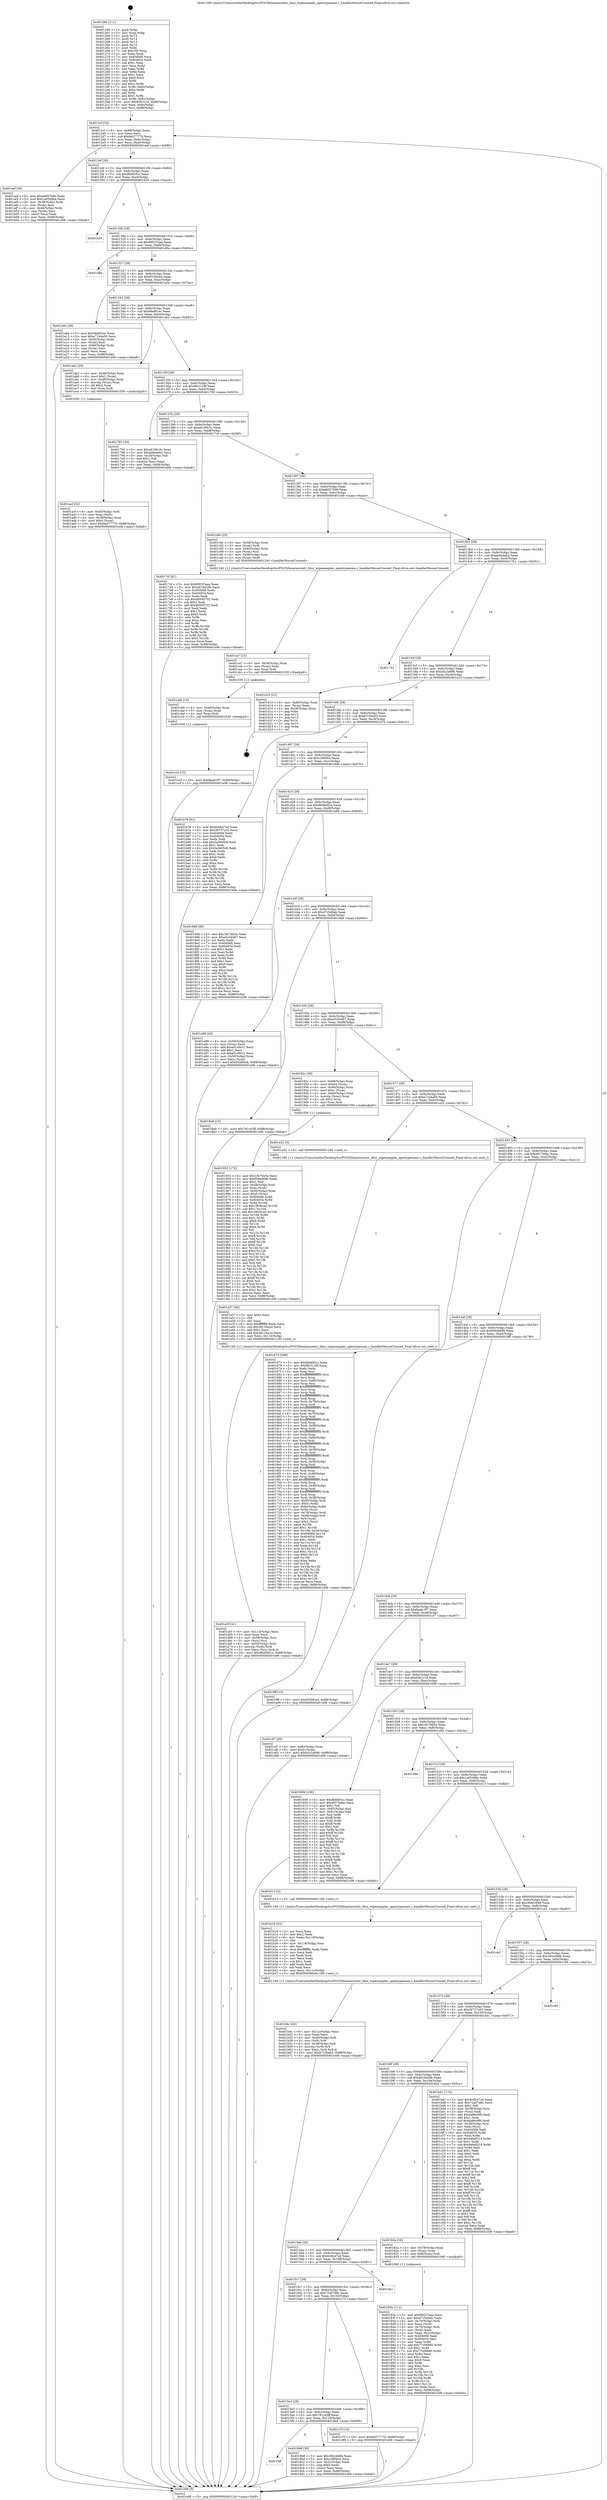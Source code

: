 digraph "0x401260" {
  label = "0x401260 (/mnt/c/Users/mathe/Desktop/tcc/POCII/binaries/extr_libui_wipexamples_opentypemain.c_handlerMouseCrossed_Final-ollvm.out::main(0))"
  labelloc = "t"
  node[shape=record]

  Entry [label="",width=0.3,height=0.3,shape=circle,fillcolor=black,style=filled]
  "0x4012cf" [label="{
     0x4012cf [32]\l
     | [instrs]\l
     &nbsp;&nbsp;0x4012cf \<+6\>: mov -0x88(%rbp),%eax\l
     &nbsp;&nbsp;0x4012d5 \<+2\>: mov %eax,%ecx\l
     &nbsp;&nbsp;0x4012d7 \<+6\>: sub $0x8a577770,%ecx\l
     &nbsp;&nbsp;0x4012dd \<+6\>: mov %eax,-0x9c(%rbp)\l
     &nbsp;&nbsp;0x4012e3 \<+6\>: mov %ecx,-0xa0(%rbp)\l
     &nbsp;&nbsp;0x4012e9 \<+6\>: je 0000000000401aef \<main+0x88f\>\l
  }"]
  "0x401aef" [label="{
     0x401aef [36]\l
     | [instrs]\l
     &nbsp;&nbsp;0x401aef \<+5\>: mov $0xa8d57b9e,%eax\l
     &nbsp;&nbsp;0x401af4 \<+5\>: mov $0x1a05496e,%ecx\l
     &nbsp;&nbsp;0x401af9 \<+4\>: mov -0x38(%rbp),%rdx\l
     &nbsp;&nbsp;0x401afd \<+2\>: mov (%rdx),%esi\l
     &nbsp;&nbsp;0x401aff \<+4\>: mov -0x48(%rbp),%rdx\l
     &nbsp;&nbsp;0x401b03 \<+2\>: cmp (%rdx),%esi\l
     &nbsp;&nbsp;0x401b05 \<+3\>: cmovl %ecx,%eax\l
     &nbsp;&nbsp;0x401b08 \<+6\>: mov %eax,-0x88(%rbp)\l
     &nbsp;&nbsp;0x401b0e \<+5\>: jmp 0000000000401e06 \<main+0xba6\>\l
  }"]
  "0x4012ef" [label="{
     0x4012ef [28]\l
     | [instrs]\l
     &nbsp;&nbsp;0x4012ef \<+5\>: jmp 00000000004012f4 \<main+0x94\>\l
     &nbsp;&nbsp;0x4012f4 \<+6\>: mov -0x9c(%rbp),%eax\l
     &nbsp;&nbsp;0x4012fa \<+5\>: sub $0x8bfd05cc,%eax\l
     &nbsp;&nbsp;0x4012ff \<+6\>: mov %eax,-0xa4(%rbp)\l
     &nbsp;&nbsp;0x401305 \<+6\>: je 0000000000401d25 \<main+0xac5\>\l
  }"]
  Exit [label="",width=0.3,height=0.3,shape=circle,fillcolor=black,style=filled,peripheries=2]
  "0x401d25" [label="{
     0x401d25\l
  }", style=dashed]
  "0x40130b" [label="{
     0x40130b [28]\l
     | [instrs]\l
     &nbsp;&nbsp;0x40130b \<+5\>: jmp 0000000000401310 \<main+0xb0\>\l
     &nbsp;&nbsp;0x401310 \<+6\>: mov -0x9c(%rbp),%eax\l
     &nbsp;&nbsp;0x401316 \<+5\>: sub $0x90037aaa,%eax\l
     &nbsp;&nbsp;0x40131b \<+6\>: mov %eax,-0xa8(%rbp)\l
     &nbsp;&nbsp;0x401321 \<+6\>: je 0000000000401d6a \<main+0xb0a\>\l
  }"]
  "0x401cc5" [label="{
     0x401cc5 [15]\l
     | [instrs]\l
     &nbsp;&nbsp;0x401cc5 \<+10\>: movl $0xfaadc3f7,-0x88(%rbp)\l
     &nbsp;&nbsp;0x401ccf \<+5\>: jmp 0000000000401e06 \<main+0xba6\>\l
  }"]
  "0x401d6a" [label="{
     0x401d6a\l
  }", style=dashed]
  "0x401327" [label="{
     0x401327 [28]\l
     | [instrs]\l
     &nbsp;&nbsp;0x401327 \<+5\>: jmp 000000000040132c \<main+0xcc\>\l
     &nbsp;&nbsp;0x40132c \<+6\>: mov -0x9c(%rbp),%eax\l
     &nbsp;&nbsp;0x401332 \<+5\>: sub $0x932bfce4,%eax\l
     &nbsp;&nbsp;0x401337 \<+6\>: mov %eax,-0xac(%rbp)\l
     &nbsp;&nbsp;0x40133d \<+6\>: je 0000000000401a0e \<main+0x7ae\>\l
  }"]
  "0x401cb6" [label="{
     0x401cb6 [15]\l
     | [instrs]\l
     &nbsp;&nbsp;0x401cb6 \<+4\>: mov -0x40(%rbp),%rax\l
     &nbsp;&nbsp;0x401cba \<+3\>: mov (%rax),%rax\l
     &nbsp;&nbsp;0x401cbd \<+3\>: mov %rax,%rdi\l
     &nbsp;&nbsp;0x401cc0 \<+5\>: call 0000000000401030 \<free@plt\>\l
     | [calls]\l
     &nbsp;&nbsp;0x401030 \{1\} (unknown)\l
  }"]
  "0x401a0e" [label="{
     0x401a0e [36]\l
     | [instrs]\l
     &nbsp;&nbsp;0x401a0e \<+5\>: mov $0x96ef91ec,%eax\l
     &nbsp;&nbsp;0x401a13 \<+5\>: mov $0xe71b4a00,%ecx\l
     &nbsp;&nbsp;0x401a18 \<+4\>: mov -0x50(%rbp),%rdx\l
     &nbsp;&nbsp;0x401a1c \<+2\>: mov (%rdx),%esi\l
     &nbsp;&nbsp;0x401a1e \<+4\>: mov -0x60(%rbp),%rdx\l
     &nbsp;&nbsp;0x401a22 \<+2\>: cmp (%rdx),%esi\l
     &nbsp;&nbsp;0x401a24 \<+3\>: cmovl %ecx,%eax\l
     &nbsp;&nbsp;0x401a27 \<+6\>: mov %eax,-0x88(%rbp)\l
     &nbsp;&nbsp;0x401a2d \<+5\>: jmp 0000000000401e06 \<main+0xba6\>\l
  }"]
  "0x401343" [label="{
     0x401343 [28]\l
     | [instrs]\l
     &nbsp;&nbsp;0x401343 \<+5\>: jmp 0000000000401348 \<main+0xe8\>\l
     &nbsp;&nbsp;0x401348 \<+6\>: mov -0x9c(%rbp),%eax\l
     &nbsp;&nbsp;0x40134e \<+5\>: sub $0x96ef91ec,%eax\l
     &nbsp;&nbsp;0x401353 \<+6\>: mov %eax,-0xb0(%rbp)\l
     &nbsp;&nbsp;0x401359 \<+6\>: je 0000000000401ab2 \<main+0x852\>\l
  }"]
  "0x401ca7" [label="{
     0x401ca7 [15]\l
     | [instrs]\l
     &nbsp;&nbsp;0x401ca7 \<+4\>: mov -0x58(%rbp),%rax\l
     &nbsp;&nbsp;0x401cab \<+3\>: mov (%rax),%rax\l
     &nbsp;&nbsp;0x401cae \<+3\>: mov %rax,%rdi\l
     &nbsp;&nbsp;0x401cb1 \<+5\>: call 0000000000401030 \<free@plt\>\l
     | [calls]\l
     &nbsp;&nbsp;0x401030 \{1\} (unknown)\l
  }"]
  "0x401ab2" [label="{
     0x401ab2 [29]\l
     | [instrs]\l
     &nbsp;&nbsp;0x401ab2 \<+4\>: mov -0x48(%rbp),%rax\l
     &nbsp;&nbsp;0x401ab6 \<+6\>: movl $0x1,(%rax)\l
     &nbsp;&nbsp;0x401abc \<+4\>: mov -0x48(%rbp),%rax\l
     &nbsp;&nbsp;0x401ac0 \<+3\>: movslq (%rax),%rax\l
     &nbsp;&nbsp;0x401ac3 \<+4\>: shl $0x2,%rax\l
     &nbsp;&nbsp;0x401ac7 \<+3\>: mov %rax,%rdi\l
     &nbsp;&nbsp;0x401aca \<+5\>: call 0000000000401050 \<malloc@plt\>\l
     | [calls]\l
     &nbsp;&nbsp;0x401050 \{1\} (unknown)\l
  }"]
  "0x40135f" [label="{
     0x40135f [28]\l
     | [instrs]\l
     &nbsp;&nbsp;0x40135f \<+5\>: jmp 0000000000401364 \<main+0x104\>\l
     &nbsp;&nbsp;0x401364 \<+6\>: mov -0x9c(%rbp),%eax\l
     &nbsp;&nbsp;0x40136a \<+5\>: sub $0x9fc3129f,%eax\l
     &nbsp;&nbsp;0x40136f \<+6\>: mov %eax,-0xb4(%rbp)\l
     &nbsp;&nbsp;0x401375 \<+6\>: je 0000000000401793 \<main+0x533\>\l
  }"]
  "0x401b4c" [label="{
     0x401b4c [42]\l
     | [instrs]\l
     &nbsp;&nbsp;0x401b4c \<+6\>: mov -0x11c(%rbp),%ecx\l
     &nbsp;&nbsp;0x401b52 \<+3\>: imul %eax,%ecx\l
     &nbsp;&nbsp;0x401b55 \<+4\>: mov -0x40(%rbp),%r8\l
     &nbsp;&nbsp;0x401b59 \<+3\>: mov (%r8),%r8\l
     &nbsp;&nbsp;0x401b5c \<+4\>: mov -0x38(%rbp),%r9\l
     &nbsp;&nbsp;0x401b60 \<+3\>: movslq (%r9),%r9\l
     &nbsp;&nbsp;0x401b63 \<+4\>: mov %ecx,(%r8,%r9,4)\l
     &nbsp;&nbsp;0x401b67 \<+10\>: movl $0xb7c3ba83,-0x88(%rbp)\l
     &nbsp;&nbsp;0x401b71 \<+5\>: jmp 0000000000401e06 \<main+0xba6\>\l
  }"]
  "0x401793" [label="{
     0x401793 [30]\l
     | [instrs]\l
     &nbsp;&nbsp;0x401793 \<+5\>: mov $0xa6190c3c,%eax\l
     &nbsp;&nbsp;0x401798 \<+5\>: mov $0xab6e4eb2,%ecx\l
     &nbsp;&nbsp;0x40179d \<+3\>: mov -0x2d(%rbp),%dl\l
     &nbsp;&nbsp;0x4017a0 \<+3\>: test $0x1,%dl\l
     &nbsp;&nbsp;0x4017a3 \<+3\>: cmovne %ecx,%eax\l
     &nbsp;&nbsp;0x4017a6 \<+6\>: mov %eax,-0x88(%rbp)\l
     &nbsp;&nbsp;0x4017ac \<+5\>: jmp 0000000000401e06 \<main+0xba6\>\l
  }"]
  "0x40137b" [label="{
     0x40137b [28]\l
     | [instrs]\l
     &nbsp;&nbsp;0x40137b \<+5\>: jmp 0000000000401380 \<main+0x120\>\l
     &nbsp;&nbsp;0x401380 \<+6\>: mov -0x9c(%rbp),%eax\l
     &nbsp;&nbsp;0x401386 \<+5\>: sub $0xa6190c3c,%eax\l
     &nbsp;&nbsp;0x40138b \<+6\>: mov %eax,-0xb8(%rbp)\l
     &nbsp;&nbsp;0x401391 \<+6\>: je 00000000004017cf \<main+0x56f\>\l
  }"]
  "0x401b18" [label="{
     0x401b18 [52]\l
     | [instrs]\l
     &nbsp;&nbsp;0x401b18 \<+2\>: xor %ecx,%ecx\l
     &nbsp;&nbsp;0x401b1a \<+5\>: mov $0x2,%edx\l
     &nbsp;&nbsp;0x401b1f \<+6\>: mov %edx,-0x118(%rbp)\l
     &nbsp;&nbsp;0x401b25 \<+1\>: cltd\l
     &nbsp;&nbsp;0x401b26 \<+6\>: mov -0x118(%rbp),%esi\l
     &nbsp;&nbsp;0x401b2c \<+2\>: idiv %esi\l
     &nbsp;&nbsp;0x401b2e \<+6\>: imul $0xfffffffe,%edx,%edx\l
     &nbsp;&nbsp;0x401b34 \<+2\>: mov %ecx,%edi\l
     &nbsp;&nbsp;0x401b36 \<+2\>: sub %edx,%edi\l
     &nbsp;&nbsp;0x401b38 \<+2\>: mov %ecx,%edx\l
     &nbsp;&nbsp;0x401b3a \<+3\>: sub $0x1,%edx\l
     &nbsp;&nbsp;0x401b3d \<+2\>: add %edx,%edi\l
     &nbsp;&nbsp;0x401b3f \<+2\>: sub %edi,%ecx\l
     &nbsp;&nbsp;0x401b41 \<+6\>: mov %ecx,-0x11c(%rbp)\l
     &nbsp;&nbsp;0x401b47 \<+5\>: call 0000000000401160 \<next_i\>\l
     | [calls]\l
     &nbsp;&nbsp;0x401160 \{1\} (/mnt/c/Users/mathe/Desktop/tcc/POCII/binaries/extr_libui_wipexamples_opentypemain.c_handlerMouseCrossed_Final-ollvm.out::next_i)\l
  }"]
  "0x4017cf" [label="{
     0x4017cf [91]\l
     | [instrs]\l
     &nbsp;&nbsp;0x4017cf \<+5\>: mov $0x90037aaa,%eax\l
     &nbsp;&nbsp;0x4017d4 \<+5\>: mov $0x4810e29b,%ecx\l
     &nbsp;&nbsp;0x4017d9 \<+7\>: mov 0x404068,%edx\l
     &nbsp;&nbsp;0x4017e0 \<+7\>: mov 0x404054,%esi\l
     &nbsp;&nbsp;0x4017e7 \<+2\>: mov %edx,%edi\l
     &nbsp;&nbsp;0x4017e9 \<+6\>: sub $0x90595732,%edi\l
     &nbsp;&nbsp;0x4017ef \<+3\>: sub $0x1,%edi\l
     &nbsp;&nbsp;0x4017f2 \<+6\>: add $0x90595732,%edi\l
     &nbsp;&nbsp;0x4017f8 \<+3\>: imul %edi,%edx\l
     &nbsp;&nbsp;0x4017fb \<+3\>: and $0x1,%edx\l
     &nbsp;&nbsp;0x4017fe \<+3\>: cmp $0x0,%edx\l
     &nbsp;&nbsp;0x401801 \<+4\>: sete %r8b\l
     &nbsp;&nbsp;0x401805 \<+3\>: cmp $0xa,%esi\l
     &nbsp;&nbsp;0x401808 \<+4\>: setl %r9b\l
     &nbsp;&nbsp;0x40180c \<+3\>: mov %r8b,%r10b\l
     &nbsp;&nbsp;0x40180f \<+3\>: and %r9b,%r10b\l
     &nbsp;&nbsp;0x401812 \<+3\>: xor %r9b,%r8b\l
     &nbsp;&nbsp;0x401815 \<+3\>: or %r8b,%r10b\l
     &nbsp;&nbsp;0x401818 \<+4\>: test $0x1,%r10b\l
     &nbsp;&nbsp;0x40181c \<+3\>: cmovne %ecx,%eax\l
     &nbsp;&nbsp;0x40181f \<+6\>: mov %eax,-0x88(%rbp)\l
     &nbsp;&nbsp;0x401825 \<+5\>: jmp 0000000000401e06 \<main+0xba6\>\l
  }"]
  "0x401397" [label="{
     0x401397 [28]\l
     | [instrs]\l
     &nbsp;&nbsp;0x401397 \<+5\>: jmp 000000000040139c \<main+0x13c\>\l
     &nbsp;&nbsp;0x40139c \<+6\>: mov -0x9c(%rbp),%eax\l
     &nbsp;&nbsp;0x4013a2 \<+5\>: sub $0xa8d57b9e,%eax\l
     &nbsp;&nbsp;0x4013a7 \<+6\>: mov %eax,-0xbc(%rbp)\l
     &nbsp;&nbsp;0x4013ad \<+6\>: je 0000000000401c8e \<main+0xa2e\>\l
  }"]
  "0x401acf" [label="{
     0x401acf [32]\l
     | [instrs]\l
     &nbsp;&nbsp;0x401acf \<+4\>: mov -0x40(%rbp),%rdi\l
     &nbsp;&nbsp;0x401ad3 \<+3\>: mov %rax,(%rdi)\l
     &nbsp;&nbsp;0x401ad6 \<+4\>: mov -0x38(%rbp),%rax\l
     &nbsp;&nbsp;0x401ada \<+6\>: movl $0x0,(%rax)\l
     &nbsp;&nbsp;0x401ae0 \<+10\>: movl $0x8a577770,-0x88(%rbp)\l
     &nbsp;&nbsp;0x401aea \<+5\>: jmp 0000000000401e06 \<main+0xba6\>\l
  }"]
  "0x401c8e" [label="{
     0x401c8e [25]\l
     | [instrs]\l
     &nbsp;&nbsp;0x401c8e \<+4\>: mov -0x58(%rbp),%rax\l
     &nbsp;&nbsp;0x401c92 \<+3\>: mov (%rax),%rdi\l
     &nbsp;&nbsp;0x401c95 \<+4\>: mov -0x40(%rbp),%rax\l
     &nbsp;&nbsp;0x401c99 \<+3\>: mov (%rax),%rsi\l
     &nbsp;&nbsp;0x401c9c \<+4\>: mov -0x68(%rbp),%rax\l
     &nbsp;&nbsp;0x401ca0 \<+2\>: mov (%rax),%edx\l
     &nbsp;&nbsp;0x401ca2 \<+5\>: call 0000000000401240 \<handlerMouseCrossed\>\l
     | [calls]\l
     &nbsp;&nbsp;0x401240 \{1\} (/mnt/c/Users/mathe/Desktop/tcc/POCII/binaries/extr_libui_wipexamples_opentypemain.c_handlerMouseCrossed_Final-ollvm.out::handlerMouseCrossed)\l
  }"]
  "0x4013b3" [label="{
     0x4013b3 [28]\l
     | [instrs]\l
     &nbsp;&nbsp;0x4013b3 \<+5\>: jmp 00000000004013b8 \<main+0x158\>\l
     &nbsp;&nbsp;0x4013b8 \<+6\>: mov -0x9c(%rbp),%eax\l
     &nbsp;&nbsp;0x4013be \<+5\>: sub $0xab6e4eb2,%eax\l
     &nbsp;&nbsp;0x4013c3 \<+6\>: mov %eax,-0xc0(%rbp)\l
     &nbsp;&nbsp;0x4013c9 \<+6\>: je 00000000004017b1 \<main+0x551\>\l
  }"]
  "0x401a5f" [label="{
     0x401a5f [41]\l
     | [instrs]\l
     &nbsp;&nbsp;0x401a5f \<+6\>: mov -0x114(%rbp),%ecx\l
     &nbsp;&nbsp;0x401a65 \<+3\>: imul %eax,%ecx\l
     &nbsp;&nbsp;0x401a68 \<+4\>: mov -0x58(%rbp),%rsi\l
     &nbsp;&nbsp;0x401a6c \<+3\>: mov (%rsi),%rsi\l
     &nbsp;&nbsp;0x401a6f \<+4\>: mov -0x50(%rbp),%rdi\l
     &nbsp;&nbsp;0x401a73 \<+3\>: movslq (%rdi),%rdi\l
     &nbsp;&nbsp;0x401a76 \<+3\>: mov %ecx,(%rsi,%rdi,4)\l
     &nbsp;&nbsp;0x401a79 \<+10\>: movl $0xd6d9481e,-0x88(%rbp)\l
     &nbsp;&nbsp;0x401a83 \<+5\>: jmp 0000000000401e06 \<main+0xba6\>\l
  }"]
  "0x4017b1" [label="{
     0x4017b1\l
  }", style=dashed]
  "0x4013cf" [label="{
     0x4013cf [28]\l
     | [instrs]\l
     &nbsp;&nbsp;0x4013cf \<+5\>: jmp 00000000004013d4 \<main+0x174\>\l
     &nbsp;&nbsp;0x4013d4 \<+6\>: mov -0x9c(%rbp),%eax\l
     &nbsp;&nbsp;0x4013da \<+5\>: sub $0xb5c2a686,%eax\l
     &nbsp;&nbsp;0x4013df \<+6\>: mov %eax,-0xc4(%rbp)\l
     &nbsp;&nbsp;0x4013e5 \<+6\>: je 0000000000401d10 \<main+0xab0\>\l
  }"]
  "0x401a37" [label="{
     0x401a37 [40]\l
     | [instrs]\l
     &nbsp;&nbsp;0x401a37 \<+5\>: mov $0x2,%ecx\l
     &nbsp;&nbsp;0x401a3c \<+1\>: cltd\l
     &nbsp;&nbsp;0x401a3d \<+2\>: idiv %ecx\l
     &nbsp;&nbsp;0x401a3f \<+6\>: imul $0xfffffffe,%edx,%ecx\l
     &nbsp;&nbsp;0x401a45 \<+6\>: sub $0x38135a2d,%ecx\l
     &nbsp;&nbsp;0x401a4b \<+3\>: add $0x1,%ecx\l
     &nbsp;&nbsp;0x401a4e \<+6\>: add $0x38135a2d,%ecx\l
     &nbsp;&nbsp;0x401a54 \<+6\>: mov %ecx,-0x114(%rbp)\l
     &nbsp;&nbsp;0x401a5a \<+5\>: call 0000000000401160 \<next_i\>\l
     | [calls]\l
     &nbsp;&nbsp;0x401160 \{1\} (/mnt/c/Users/mathe/Desktop/tcc/POCII/binaries/extr_libui_wipexamples_opentypemain.c_handlerMouseCrossed_Final-ollvm.out::next_i)\l
  }"]
  "0x401d10" [label="{
     0x401d10 [21]\l
     | [instrs]\l
     &nbsp;&nbsp;0x401d10 \<+4\>: mov -0x80(%rbp),%rax\l
     &nbsp;&nbsp;0x401d14 \<+2\>: mov (%rax),%eax\l
     &nbsp;&nbsp;0x401d16 \<+4\>: lea -0x28(%rbp),%rsp\l
     &nbsp;&nbsp;0x401d1a \<+1\>: pop %rbx\l
     &nbsp;&nbsp;0x401d1b \<+2\>: pop %r12\l
     &nbsp;&nbsp;0x401d1d \<+2\>: pop %r13\l
     &nbsp;&nbsp;0x401d1f \<+2\>: pop %r14\l
     &nbsp;&nbsp;0x401d21 \<+2\>: pop %r15\l
     &nbsp;&nbsp;0x401d23 \<+1\>: pop %rbp\l
     &nbsp;&nbsp;0x401d24 \<+1\>: ret\l
  }"]
  "0x4013eb" [label="{
     0x4013eb [28]\l
     | [instrs]\l
     &nbsp;&nbsp;0x4013eb \<+5\>: jmp 00000000004013f0 \<main+0x190\>\l
     &nbsp;&nbsp;0x4013f0 \<+6\>: mov -0x9c(%rbp),%eax\l
     &nbsp;&nbsp;0x4013f6 \<+5\>: sub $0xb7c3ba83,%eax\l
     &nbsp;&nbsp;0x4013fb \<+6\>: mov %eax,-0xc8(%rbp)\l
     &nbsp;&nbsp;0x401401 \<+6\>: je 0000000000401b76 \<main+0x916\>\l
  }"]
  "0x401953" [label="{
     0x401953 [172]\l
     | [instrs]\l
     &nbsp;&nbsp;0x401953 \<+5\>: mov $0x18c7bb5e,%ecx\l
     &nbsp;&nbsp;0x401958 \<+5\>: mov $0xf584669b,%edx\l
     &nbsp;&nbsp;0x40195d \<+3\>: mov $0x1,%sil\l
     &nbsp;&nbsp;0x401960 \<+4\>: mov -0x58(%rbp),%rdi\l
     &nbsp;&nbsp;0x401964 \<+3\>: mov %rax,(%rdi)\l
     &nbsp;&nbsp;0x401967 \<+4\>: mov -0x50(%rbp),%rax\l
     &nbsp;&nbsp;0x40196b \<+6\>: movl $0x0,(%rax)\l
     &nbsp;&nbsp;0x401971 \<+8\>: mov 0x404068,%r8d\l
     &nbsp;&nbsp;0x401979 \<+8\>: mov 0x404054,%r9d\l
     &nbsp;&nbsp;0x401981 \<+3\>: mov %r8d,%r10d\l
     &nbsp;&nbsp;0x401984 \<+7\>: sub $0x1f836ca0,%r10d\l
     &nbsp;&nbsp;0x40198b \<+4\>: sub $0x1,%r10d\l
     &nbsp;&nbsp;0x40198f \<+7\>: add $0x1f836ca0,%r10d\l
     &nbsp;&nbsp;0x401996 \<+4\>: imul %r10d,%r8d\l
     &nbsp;&nbsp;0x40199a \<+4\>: and $0x1,%r8d\l
     &nbsp;&nbsp;0x40199e \<+4\>: cmp $0x0,%r8d\l
     &nbsp;&nbsp;0x4019a2 \<+4\>: sete %r11b\l
     &nbsp;&nbsp;0x4019a6 \<+4\>: cmp $0xa,%r9d\l
     &nbsp;&nbsp;0x4019aa \<+3\>: setl %bl\l
     &nbsp;&nbsp;0x4019ad \<+3\>: mov %r11b,%r14b\l
     &nbsp;&nbsp;0x4019b0 \<+4\>: xor $0xff,%r14b\l
     &nbsp;&nbsp;0x4019b4 \<+3\>: mov %bl,%r15b\l
     &nbsp;&nbsp;0x4019b7 \<+4\>: xor $0xff,%r15b\l
     &nbsp;&nbsp;0x4019bb \<+4\>: xor $0x0,%sil\l
     &nbsp;&nbsp;0x4019bf \<+3\>: mov %r14b,%r12b\l
     &nbsp;&nbsp;0x4019c2 \<+4\>: and $0x0,%r12b\l
     &nbsp;&nbsp;0x4019c6 \<+3\>: and %sil,%r11b\l
     &nbsp;&nbsp;0x4019c9 \<+3\>: mov %r15b,%r13b\l
     &nbsp;&nbsp;0x4019cc \<+4\>: and $0x0,%r13b\l
     &nbsp;&nbsp;0x4019d0 \<+3\>: and %sil,%bl\l
     &nbsp;&nbsp;0x4019d3 \<+3\>: or %r11b,%r12b\l
     &nbsp;&nbsp;0x4019d6 \<+3\>: or %bl,%r13b\l
     &nbsp;&nbsp;0x4019d9 \<+3\>: xor %r13b,%r12b\l
     &nbsp;&nbsp;0x4019dc \<+3\>: or %r15b,%r14b\l
     &nbsp;&nbsp;0x4019df \<+4\>: xor $0xff,%r14b\l
     &nbsp;&nbsp;0x4019e3 \<+4\>: or $0x0,%sil\l
     &nbsp;&nbsp;0x4019e7 \<+3\>: and %sil,%r14b\l
     &nbsp;&nbsp;0x4019ea \<+3\>: or %r14b,%r12b\l
     &nbsp;&nbsp;0x4019ed \<+4\>: test $0x1,%r12b\l
     &nbsp;&nbsp;0x4019f1 \<+3\>: cmovne %edx,%ecx\l
     &nbsp;&nbsp;0x4019f4 \<+6\>: mov %ecx,-0x88(%rbp)\l
     &nbsp;&nbsp;0x4019fa \<+5\>: jmp 0000000000401e06 \<main+0xba6\>\l
  }"]
  "0x401b76" [label="{
     0x401b76 [91]\l
     | [instrs]\l
     &nbsp;&nbsp;0x401b76 \<+5\>: mov $0x6c6b47cd,%eax\l
     &nbsp;&nbsp;0x401b7b \<+5\>: mov $0x39737a33,%ecx\l
     &nbsp;&nbsp;0x401b80 \<+7\>: mov 0x404068,%edx\l
     &nbsp;&nbsp;0x401b87 \<+7\>: mov 0x404054,%esi\l
     &nbsp;&nbsp;0x401b8e \<+2\>: mov %edx,%edi\l
     &nbsp;&nbsp;0x401b90 \<+6\>: add $0x5a3b05c6,%edi\l
     &nbsp;&nbsp;0x401b96 \<+3\>: sub $0x1,%edi\l
     &nbsp;&nbsp;0x401b99 \<+6\>: sub $0x5a3b05c6,%edi\l
     &nbsp;&nbsp;0x401b9f \<+3\>: imul %edi,%edx\l
     &nbsp;&nbsp;0x401ba2 \<+3\>: and $0x1,%edx\l
     &nbsp;&nbsp;0x401ba5 \<+3\>: cmp $0x0,%edx\l
     &nbsp;&nbsp;0x401ba8 \<+4\>: sete %r8b\l
     &nbsp;&nbsp;0x401bac \<+3\>: cmp $0xa,%esi\l
     &nbsp;&nbsp;0x401baf \<+4\>: setl %r9b\l
     &nbsp;&nbsp;0x401bb3 \<+3\>: mov %r8b,%r10b\l
     &nbsp;&nbsp;0x401bb6 \<+3\>: and %r9b,%r10b\l
     &nbsp;&nbsp;0x401bb9 \<+3\>: xor %r9b,%r8b\l
     &nbsp;&nbsp;0x401bbc \<+3\>: or %r8b,%r10b\l
     &nbsp;&nbsp;0x401bbf \<+4\>: test $0x1,%r10b\l
     &nbsp;&nbsp;0x401bc3 \<+3\>: cmovne %ecx,%eax\l
     &nbsp;&nbsp;0x401bc6 \<+6\>: mov %eax,-0x88(%rbp)\l
     &nbsp;&nbsp;0x401bcc \<+5\>: jmp 0000000000401e06 \<main+0xba6\>\l
  }"]
  "0x401407" [label="{
     0x401407 [28]\l
     | [instrs]\l
     &nbsp;&nbsp;0x401407 \<+5\>: jmp 000000000040140c \<main+0x1ac\>\l
     &nbsp;&nbsp;0x40140c \<+6\>: mov -0x9c(%rbp),%eax\l
     &nbsp;&nbsp;0x401412 \<+5\>: sub $0xc28f4fce,%eax\l
     &nbsp;&nbsp;0x401417 \<+6\>: mov %eax,-0xcc(%rbp)\l
     &nbsp;&nbsp;0x40141d \<+6\>: je 00000000004018d6 \<main+0x676\>\l
  }"]
  "0x4015ff" [label="{
     0x4015ff\l
  }", style=dashed]
  "0x4018d6" [label="{
     0x4018d6 [86]\l
     | [instrs]\l
     &nbsp;&nbsp;0x4018d6 \<+5\>: mov $0x18c7bb5e,%eax\l
     &nbsp;&nbsp;0x4018db \<+5\>: mov $0xe5c54467,%ecx\l
     &nbsp;&nbsp;0x4018e0 \<+2\>: xor %edx,%edx\l
     &nbsp;&nbsp;0x4018e2 \<+7\>: mov 0x404068,%esi\l
     &nbsp;&nbsp;0x4018e9 \<+7\>: mov 0x404054,%edi\l
     &nbsp;&nbsp;0x4018f0 \<+3\>: sub $0x1,%edx\l
     &nbsp;&nbsp;0x4018f3 \<+3\>: mov %esi,%r8d\l
     &nbsp;&nbsp;0x4018f6 \<+3\>: add %edx,%r8d\l
     &nbsp;&nbsp;0x4018f9 \<+4\>: imul %r8d,%esi\l
     &nbsp;&nbsp;0x4018fd \<+3\>: and $0x1,%esi\l
     &nbsp;&nbsp;0x401900 \<+3\>: cmp $0x0,%esi\l
     &nbsp;&nbsp;0x401903 \<+4\>: sete %r9b\l
     &nbsp;&nbsp;0x401907 \<+3\>: cmp $0xa,%edi\l
     &nbsp;&nbsp;0x40190a \<+4\>: setl %r10b\l
     &nbsp;&nbsp;0x40190e \<+3\>: mov %r9b,%r11b\l
     &nbsp;&nbsp;0x401911 \<+3\>: and %r10b,%r11b\l
     &nbsp;&nbsp;0x401914 \<+3\>: xor %r10b,%r9b\l
     &nbsp;&nbsp;0x401917 \<+3\>: or %r9b,%r11b\l
     &nbsp;&nbsp;0x40191a \<+4\>: test $0x1,%r11b\l
     &nbsp;&nbsp;0x40191e \<+3\>: cmovne %ecx,%eax\l
     &nbsp;&nbsp;0x401921 \<+6\>: mov %eax,-0x88(%rbp)\l
     &nbsp;&nbsp;0x401927 \<+5\>: jmp 0000000000401e06 \<main+0xba6\>\l
  }"]
  "0x401423" [label="{
     0x401423 [28]\l
     | [instrs]\l
     &nbsp;&nbsp;0x401423 \<+5\>: jmp 0000000000401428 \<main+0x1c8\>\l
     &nbsp;&nbsp;0x401428 \<+6\>: mov -0x9c(%rbp),%eax\l
     &nbsp;&nbsp;0x40142e \<+5\>: sub $0xd6d9481e,%eax\l
     &nbsp;&nbsp;0x401433 \<+6\>: mov %eax,-0xd0(%rbp)\l
     &nbsp;&nbsp;0x401439 \<+6\>: je 0000000000401a88 \<main+0x828\>\l
  }"]
  "0x4018b8" [label="{
     0x4018b8 [30]\l
     | [instrs]\l
     &nbsp;&nbsp;0x4018b8 \<+5\>: mov $0x392cd46b,%eax\l
     &nbsp;&nbsp;0x4018bd \<+5\>: mov $0xc28f4fce,%ecx\l
     &nbsp;&nbsp;0x4018c2 \<+3\>: mov -0x2c(%rbp),%edx\l
     &nbsp;&nbsp;0x4018c5 \<+3\>: cmp $0x0,%edx\l
     &nbsp;&nbsp;0x4018c8 \<+3\>: cmove %ecx,%eax\l
     &nbsp;&nbsp;0x4018cb \<+6\>: mov %eax,-0x88(%rbp)\l
     &nbsp;&nbsp;0x4018d1 \<+5\>: jmp 0000000000401e06 \<main+0xba6\>\l
  }"]
  "0x401a88" [label="{
     0x401a88 [42]\l
     | [instrs]\l
     &nbsp;&nbsp;0x401a88 \<+4\>: mov -0x50(%rbp),%rax\l
     &nbsp;&nbsp;0x401a8c \<+2\>: mov (%rax),%ecx\l
     &nbsp;&nbsp;0x401a8e \<+6\>: add $0xef1c0b31,%ecx\l
     &nbsp;&nbsp;0x401a94 \<+3\>: add $0x1,%ecx\l
     &nbsp;&nbsp;0x401a97 \<+6\>: sub $0xef1c0b31,%ecx\l
     &nbsp;&nbsp;0x401a9d \<+4\>: mov -0x50(%rbp),%rax\l
     &nbsp;&nbsp;0x401aa1 \<+2\>: mov %ecx,(%rax)\l
     &nbsp;&nbsp;0x401aa3 \<+10\>: movl $0x932bfce4,-0x88(%rbp)\l
     &nbsp;&nbsp;0x401aad \<+5\>: jmp 0000000000401e06 \<main+0xba6\>\l
  }"]
  "0x40143f" [label="{
     0x40143f [28]\l
     | [instrs]\l
     &nbsp;&nbsp;0x40143f \<+5\>: jmp 0000000000401444 \<main+0x1e4\>\l
     &nbsp;&nbsp;0x401444 \<+6\>: mov -0x9c(%rbp),%eax\l
     &nbsp;&nbsp;0x40144a \<+5\>: sub $0xd7c5d0ab,%eax\l
     &nbsp;&nbsp;0x40144f \<+6\>: mov %eax,-0xd4(%rbp)\l
     &nbsp;&nbsp;0x401455 \<+6\>: je 00000000004018a9 \<main+0x649\>\l
  }"]
  "0x4015e3" [label="{
     0x4015e3 [28]\l
     | [instrs]\l
     &nbsp;&nbsp;0x4015e3 \<+5\>: jmp 00000000004015e8 \<main+0x388\>\l
     &nbsp;&nbsp;0x4015e8 \<+6\>: mov -0x9c(%rbp),%eax\l
     &nbsp;&nbsp;0x4015ee \<+5\>: sub $0x781c42ff,%eax\l
     &nbsp;&nbsp;0x4015f3 \<+6\>: mov %eax,-0x110(%rbp)\l
     &nbsp;&nbsp;0x4015f9 \<+6\>: je 00000000004018b8 \<main+0x658\>\l
  }"]
  "0x4018a9" [label="{
     0x4018a9 [15]\l
     | [instrs]\l
     &nbsp;&nbsp;0x4018a9 \<+10\>: movl $0x781c42ff,-0x88(%rbp)\l
     &nbsp;&nbsp;0x4018b3 \<+5\>: jmp 0000000000401e06 \<main+0xba6\>\l
  }"]
  "0x40145b" [label="{
     0x40145b [28]\l
     | [instrs]\l
     &nbsp;&nbsp;0x40145b \<+5\>: jmp 0000000000401460 \<main+0x200\>\l
     &nbsp;&nbsp;0x401460 \<+6\>: mov -0x9c(%rbp),%eax\l
     &nbsp;&nbsp;0x401466 \<+5\>: sub $0xe5c54467,%eax\l
     &nbsp;&nbsp;0x40146b \<+6\>: mov %eax,-0xd8(%rbp)\l
     &nbsp;&nbsp;0x401471 \<+6\>: je 000000000040192c \<main+0x6cc\>\l
  }"]
  "0x401c7f" [label="{
     0x401c7f [15]\l
     | [instrs]\l
     &nbsp;&nbsp;0x401c7f \<+10\>: movl $0x8a577770,-0x88(%rbp)\l
     &nbsp;&nbsp;0x401c89 \<+5\>: jmp 0000000000401e06 \<main+0xba6\>\l
  }"]
  "0x40192c" [label="{
     0x40192c [39]\l
     | [instrs]\l
     &nbsp;&nbsp;0x40192c \<+4\>: mov -0x68(%rbp),%rax\l
     &nbsp;&nbsp;0x401930 \<+6\>: movl $0x64,(%rax)\l
     &nbsp;&nbsp;0x401936 \<+4\>: mov -0x60(%rbp),%rax\l
     &nbsp;&nbsp;0x40193a \<+6\>: movl $0x1,(%rax)\l
     &nbsp;&nbsp;0x401940 \<+4\>: mov -0x60(%rbp),%rax\l
     &nbsp;&nbsp;0x401944 \<+3\>: movslq (%rax),%rax\l
     &nbsp;&nbsp;0x401947 \<+4\>: shl $0x2,%rax\l
     &nbsp;&nbsp;0x40194b \<+3\>: mov %rax,%rdi\l
     &nbsp;&nbsp;0x40194e \<+5\>: call 0000000000401050 \<malloc@plt\>\l
     | [calls]\l
     &nbsp;&nbsp;0x401050 \{1\} (unknown)\l
  }"]
  "0x401477" [label="{
     0x401477 [28]\l
     | [instrs]\l
     &nbsp;&nbsp;0x401477 \<+5\>: jmp 000000000040147c \<main+0x21c\>\l
     &nbsp;&nbsp;0x40147c \<+6\>: mov -0x9c(%rbp),%eax\l
     &nbsp;&nbsp;0x401482 \<+5\>: sub $0xe71b4a00,%eax\l
     &nbsp;&nbsp;0x401487 \<+6\>: mov %eax,-0xdc(%rbp)\l
     &nbsp;&nbsp;0x40148d \<+6\>: je 0000000000401a32 \<main+0x7d2\>\l
  }"]
  "0x4015c7" [label="{
     0x4015c7 [28]\l
     | [instrs]\l
     &nbsp;&nbsp;0x4015c7 \<+5\>: jmp 00000000004015cc \<main+0x36c\>\l
     &nbsp;&nbsp;0x4015cc \<+6\>: mov -0x9c(%rbp),%eax\l
     &nbsp;&nbsp;0x4015d2 \<+5\>: sub $0x72a07d8c,%eax\l
     &nbsp;&nbsp;0x4015d7 \<+6\>: mov %eax,-0x10c(%rbp)\l
     &nbsp;&nbsp;0x4015dd \<+6\>: je 0000000000401c7f \<main+0xa1f\>\l
  }"]
  "0x401a32" [label="{
     0x401a32 [5]\l
     | [instrs]\l
     &nbsp;&nbsp;0x401a32 \<+5\>: call 0000000000401160 \<next_i\>\l
     | [calls]\l
     &nbsp;&nbsp;0x401160 \{1\} (/mnt/c/Users/mathe/Desktop/tcc/POCII/binaries/extr_libui_wipexamples_opentypemain.c_handlerMouseCrossed_Final-ollvm.out::next_i)\l
  }"]
  "0x401493" [label="{
     0x401493 [28]\l
     | [instrs]\l
     &nbsp;&nbsp;0x401493 \<+5\>: jmp 0000000000401498 \<main+0x238\>\l
     &nbsp;&nbsp;0x401498 \<+6\>: mov -0x9c(%rbp),%eax\l
     &nbsp;&nbsp;0x40149e \<+5\>: sub $0xe917b8ec,%eax\l
     &nbsp;&nbsp;0x4014a3 \<+6\>: mov %eax,-0xe0(%rbp)\l
     &nbsp;&nbsp;0x4014a9 \<+6\>: je 0000000000401673 \<main+0x413\>\l
  }"]
  "0x401de1" [label="{
     0x401de1\l
  }", style=dashed]
  "0x401673" [label="{
     0x401673 [288]\l
     | [instrs]\l
     &nbsp;&nbsp;0x401673 \<+5\>: mov $0x8bfd05cc,%eax\l
     &nbsp;&nbsp;0x401678 \<+5\>: mov $0x9fc3129f,%ecx\l
     &nbsp;&nbsp;0x40167d \<+2\>: xor %edx,%edx\l
     &nbsp;&nbsp;0x40167f \<+3\>: mov %rsp,%rsi\l
     &nbsp;&nbsp;0x401682 \<+4\>: add $0xfffffffffffffff0,%rsi\l
     &nbsp;&nbsp;0x401686 \<+3\>: mov %rsi,%rsp\l
     &nbsp;&nbsp;0x401689 \<+4\>: mov %rsi,-0x80(%rbp)\l
     &nbsp;&nbsp;0x40168d \<+3\>: mov %rsp,%rsi\l
     &nbsp;&nbsp;0x401690 \<+4\>: add $0xfffffffffffffff0,%rsi\l
     &nbsp;&nbsp;0x401694 \<+3\>: mov %rsi,%rsp\l
     &nbsp;&nbsp;0x401697 \<+3\>: mov %rsp,%rdi\l
     &nbsp;&nbsp;0x40169a \<+4\>: add $0xfffffffffffffff0,%rdi\l
     &nbsp;&nbsp;0x40169e \<+3\>: mov %rdi,%rsp\l
     &nbsp;&nbsp;0x4016a1 \<+4\>: mov %rdi,-0x78(%rbp)\l
     &nbsp;&nbsp;0x4016a5 \<+3\>: mov %rsp,%rdi\l
     &nbsp;&nbsp;0x4016a8 \<+4\>: add $0xfffffffffffffff0,%rdi\l
     &nbsp;&nbsp;0x4016ac \<+3\>: mov %rdi,%rsp\l
     &nbsp;&nbsp;0x4016af \<+4\>: mov %rdi,-0x70(%rbp)\l
     &nbsp;&nbsp;0x4016b3 \<+3\>: mov %rsp,%rdi\l
     &nbsp;&nbsp;0x4016b6 \<+4\>: add $0xfffffffffffffff0,%rdi\l
     &nbsp;&nbsp;0x4016ba \<+3\>: mov %rdi,%rsp\l
     &nbsp;&nbsp;0x4016bd \<+4\>: mov %rdi,-0x68(%rbp)\l
     &nbsp;&nbsp;0x4016c1 \<+3\>: mov %rsp,%rdi\l
     &nbsp;&nbsp;0x4016c4 \<+4\>: add $0xfffffffffffffff0,%rdi\l
     &nbsp;&nbsp;0x4016c8 \<+3\>: mov %rdi,%rsp\l
     &nbsp;&nbsp;0x4016cb \<+4\>: mov %rdi,-0x60(%rbp)\l
     &nbsp;&nbsp;0x4016cf \<+3\>: mov %rsp,%rdi\l
     &nbsp;&nbsp;0x4016d2 \<+4\>: add $0xfffffffffffffff0,%rdi\l
     &nbsp;&nbsp;0x4016d6 \<+3\>: mov %rdi,%rsp\l
     &nbsp;&nbsp;0x4016d9 \<+4\>: mov %rdi,-0x58(%rbp)\l
     &nbsp;&nbsp;0x4016dd \<+3\>: mov %rsp,%rdi\l
     &nbsp;&nbsp;0x4016e0 \<+4\>: add $0xfffffffffffffff0,%rdi\l
     &nbsp;&nbsp;0x4016e4 \<+3\>: mov %rdi,%rsp\l
     &nbsp;&nbsp;0x4016e7 \<+4\>: mov %rdi,-0x50(%rbp)\l
     &nbsp;&nbsp;0x4016eb \<+3\>: mov %rsp,%rdi\l
     &nbsp;&nbsp;0x4016ee \<+4\>: add $0xfffffffffffffff0,%rdi\l
     &nbsp;&nbsp;0x4016f2 \<+3\>: mov %rdi,%rsp\l
     &nbsp;&nbsp;0x4016f5 \<+4\>: mov %rdi,-0x48(%rbp)\l
     &nbsp;&nbsp;0x4016f9 \<+3\>: mov %rsp,%rdi\l
     &nbsp;&nbsp;0x4016fc \<+4\>: add $0xfffffffffffffff0,%rdi\l
     &nbsp;&nbsp;0x401700 \<+3\>: mov %rdi,%rsp\l
     &nbsp;&nbsp;0x401703 \<+4\>: mov %rdi,-0x40(%rbp)\l
     &nbsp;&nbsp;0x401707 \<+3\>: mov %rsp,%rdi\l
     &nbsp;&nbsp;0x40170a \<+4\>: add $0xfffffffffffffff0,%rdi\l
     &nbsp;&nbsp;0x40170e \<+3\>: mov %rdi,%rsp\l
     &nbsp;&nbsp;0x401711 \<+4\>: mov %rdi,-0x38(%rbp)\l
     &nbsp;&nbsp;0x401715 \<+4\>: mov -0x80(%rbp),%rdi\l
     &nbsp;&nbsp;0x401719 \<+6\>: movl $0x0,(%rdi)\l
     &nbsp;&nbsp;0x40171f \<+7\>: mov -0x8c(%rbp),%r8d\l
     &nbsp;&nbsp;0x401726 \<+3\>: mov %r8d,(%rsi)\l
     &nbsp;&nbsp;0x401729 \<+4\>: mov -0x78(%rbp),%rdi\l
     &nbsp;&nbsp;0x40172d \<+7\>: mov -0x98(%rbp),%r9\l
     &nbsp;&nbsp;0x401734 \<+3\>: mov %r9,(%rdi)\l
     &nbsp;&nbsp;0x401737 \<+3\>: cmpl $0x2,(%rsi)\l
     &nbsp;&nbsp;0x40173a \<+4\>: setne %r10b\l
     &nbsp;&nbsp;0x40173e \<+4\>: and $0x1,%r10b\l
     &nbsp;&nbsp;0x401742 \<+4\>: mov %r10b,-0x2d(%rbp)\l
     &nbsp;&nbsp;0x401746 \<+8\>: mov 0x404068,%r11d\l
     &nbsp;&nbsp;0x40174e \<+7\>: mov 0x404054,%ebx\l
     &nbsp;&nbsp;0x401755 \<+3\>: sub $0x1,%edx\l
     &nbsp;&nbsp;0x401758 \<+3\>: mov %r11d,%r14d\l
     &nbsp;&nbsp;0x40175b \<+3\>: add %edx,%r14d\l
     &nbsp;&nbsp;0x40175e \<+4\>: imul %r14d,%r11d\l
     &nbsp;&nbsp;0x401762 \<+4\>: and $0x1,%r11d\l
     &nbsp;&nbsp;0x401766 \<+4\>: cmp $0x0,%r11d\l
     &nbsp;&nbsp;0x40176a \<+4\>: sete %r10b\l
     &nbsp;&nbsp;0x40176e \<+3\>: cmp $0xa,%ebx\l
     &nbsp;&nbsp;0x401771 \<+4\>: setl %r15b\l
     &nbsp;&nbsp;0x401775 \<+3\>: mov %r10b,%r12b\l
     &nbsp;&nbsp;0x401778 \<+3\>: and %r15b,%r12b\l
     &nbsp;&nbsp;0x40177b \<+3\>: xor %r15b,%r10b\l
     &nbsp;&nbsp;0x40177e \<+3\>: or %r10b,%r12b\l
     &nbsp;&nbsp;0x401781 \<+4\>: test $0x1,%r12b\l
     &nbsp;&nbsp;0x401785 \<+3\>: cmovne %ecx,%eax\l
     &nbsp;&nbsp;0x401788 \<+6\>: mov %eax,-0x88(%rbp)\l
     &nbsp;&nbsp;0x40178e \<+5\>: jmp 0000000000401e06 \<main+0xba6\>\l
  }"]
  "0x4014af" [label="{
     0x4014af [28]\l
     | [instrs]\l
     &nbsp;&nbsp;0x4014af \<+5\>: jmp 00000000004014b4 \<main+0x254\>\l
     &nbsp;&nbsp;0x4014b4 \<+6\>: mov -0x9c(%rbp),%eax\l
     &nbsp;&nbsp;0x4014ba \<+5\>: sub $0xf584669b,%eax\l
     &nbsp;&nbsp;0x4014bf \<+6\>: mov %eax,-0xe4(%rbp)\l
     &nbsp;&nbsp;0x4014c5 \<+6\>: je 00000000004019ff \<main+0x79f\>\l
  }"]
  "0x40183a" [label="{
     0x40183a [111]\l
     | [instrs]\l
     &nbsp;&nbsp;0x40183a \<+5\>: mov $0x90037aaa,%ecx\l
     &nbsp;&nbsp;0x40183f \<+5\>: mov $0xd7c5d0ab,%edx\l
     &nbsp;&nbsp;0x401844 \<+4\>: mov -0x70(%rbp),%rdi\l
     &nbsp;&nbsp;0x401848 \<+2\>: mov %eax,(%rdi)\l
     &nbsp;&nbsp;0x40184a \<+4\>: mov -0x70(%rbp),%rdi\l
     &nbsp;&nbsp;0x40184e \<+2\>: mov (%rdi),%eax\l
     &nbsp;&nbsp;0x401850 \<+3\>: mov %eax,-0x2c(%rbp)\l
     &nbsp;&nbsp;0x401853 \<+7\>: mov 0x404068,%eax\l
     &nbsp;&nbsp;0x40185a \<+7\>: mov 0x404054,%esi\l
     &nbsp;&nbsp;0x401861 \<+3\>: mov %eax,%r8d\l
     &nbsp;&nbsp;0x401864 \<+7\>: add $0x77c06880,%r8d\l
     &nbsp;&nbsp;0x40186b \<+4\>: sub $0x1,%r8d\l
     &nbsp;&nbsp;0x40186f \<+7\>: sub $0x77c06880,%r8d\l
     &nbsp;&nbsp;0x401876 \<+4\>: imul %r8d,%eax\l
     &nbsp;&nbsp;0x40187a \<+3\>: and $0x1,%eax\l
     &nbsp;&nbsp;0x40187d \<+3\>: cmp $0x0,%eax\l
     &nbsp;&nbsp;0x401880 \<+4\>: sete %r9b\l
     &nbsp;&nbsp;0x401884 \<+3\>: cmp $0xa,%esi\l
     &nbsp;&nbsp;0x401887 \<+4\>: setl %r10b\l
     &nbsp;&nbsp;0x40188b \<+3\>: mov %r9b,%r11b\l
     &nbsp;&nbsp;0x40188e \<+3\>: and %r10b,%r11b\l
     &nbsp;&nbsp;0x401891 \<+3\>: xor %r10b,%r9b\l
     &nbsp;&nbsp;0x401894 \<+3\>: or %r9b,%r11b\l
     &nbsp;&nbsp;0x401897 \<+4\>: test $0x1,%r11b\l
     &nbsp;&nbsp;0x40189b \<+3\>: cmovne %edx,%ecx\l
     &nbsp;&nbsp;0x40189e \<+6\>: mov %ecx,-0x88(%rbp)\l
     &nbsp;&nbsp;0x4018a4 \<+5\>: jmp 0000000000401e06 \<main+0xba6\>\l
  }"]
  "0x4019ff" [label="{
     0x4019ff [15]\l
     | [instrs]\l
     &nbsp;&nbsp;0x4019ff \<+10\>: movl $0x932bfce4,-0x88(%rbp)\l
     &nbsp;&nbsp;0x401a09 \<+5\>: jmp 0000000000401e06 \<main+0xba6\>\l
  }"]
  "0x4014cb" [label="{
     0x4014cb [28]\l
     | [instrs]\l
     &nbsp;&nbsp;0x4014cb \<+5\>: jmp 00000000004014d0 \<main+0x270\>\l
     &nbsp;&nbsp;0x4014d0 \<+6\>: mov -0x9c(%rbp),%eax\l
     &nbsp;&nbsp;0x4014d6 \<+5\>: sub $0xfaadc3f7,%eax\l
     &nbsp;&nbsp;0x4014db \<+6\>: mov %eax,-0xe8(%rbp)\l
     &nbsp;&nbsp;0x4014e1 \<+6\>: je 0000000000401cf7 \<main+0xa97\>\l
  }"]
  "0x4015ab" [label="{
     0x4015ab [28]\l
     | [instrs]\l
     &nbsp;&nbsp;0x4015ab \<+5\>: jmp 00000000004015b0 \<main+0x350\>\l
     &nbsp;&nbsp;0x4015b0 \<+6\>: mov -0x9c(%rbp),%eax\l
     &nbsp;&nbsp;0x4015b6 \<+5\>: sub $0x6c6b47cd,%eax\l
     &nbsp;&nbsp;0x4015bb \<+6\>: mov %eax,-0x108(%rbp)\l
     &nbsp;&nbsp;0x4015c1 \<+6\>: je 0000000000401de1 \<main+0xb81\>\l
  }"]
  "0x401cf7" [label="{
     0x401cf7 [25]\l
     | [instrs]\l
     &nbsp;&nbsp;0x401cf7 \<+4\>: mov -0x80(%rbp),%rax\l
     &nbsp;&nbsp;0x401cfb \<+6\>: movl $0x0,(%rax)\l
     &nbsp;&nbsp;0x401d01 \<+10\>: movl $0xb5c2a686,-0x88(%rbp)\l
     &nbsp;&nbsp;0x401d0b \<+5\>: jmp 0000000000401e06 \<main+0xba6\>\l
  }"]
  "0x4014e7" [label="{
     0x4014e7 [28]\l
     | [instrs]\l
     &nbsp;&nbsp;0x4014e7 \<+5\>: jmp 00000000004014ec \<main+0x28c\>\l
     &nbsp;&nbsp;0x4014ec \<+6\>: mov -0x9c(%rbp),%eax\l
     &nbsp;&nbsp;0x4014f2 \<+5\>: sub $0x63b1c1d,%eax\l
     &nbsp;&nbsp;0x4014f7 \<+6\>: mov %eax,-0xec(%rbp)\l
     &nbsp;&nbsp;0x4014fd \<+6\>: je 0000000000401609 \<main+0x3a9\>\l
  }"]
  "0x40182a" [label="{
     0x40182a [16]\l
     | [instrs]\l
     &nbsp;&nbsp;0x40182a \<+4\>: mov -0x78(%rbp),%rax\l
     &nbsp;&nbsp;0x40182e \<+3\>: mov (%rax),%rax\l
     &nbsp;&nbsp;0x401831 \<+4\>: mov 0x8(%rax),%rdi\l
     &nbsp;&nbsp;0x401835 \<+5\>: call 0000000000401060 \<atoi@plt\>\l
     | [calls]\l
     &nbsp;&nbsp;0x401060 \{1\} (unknown)\l
  }"]
  "0x401609" [label="{
     0x401609 [106]\l
     | [instrs]\l
     &nbsp;&nbsp;0x401609 \<+5\>: mov $0x8bfd05cc,%eax\l
     &nbsp;&nbsp;0x40160e \<+5\>: mov $0xe917b8ec,%ecx\l
     &nbsp;&nbsp;0x401613 \<+2\>: mov $0x1,%dl\l
     &nbsp;&nbsp;0x401615 \<+7\>: mov -0x82(%rbp),%sil\l
     &nbsp;&nbsp;0x40161c \<+7\>: mov -0x81(%rbp),%dil\l
     &nbsp;&nbsp;0x401623 \<+3\>: mov %sil,%r8b\l
     &nbsp;&nbsp;0x401626 \<+4\>: xor $0xff,%r8b\l
     &nbsp;&nbsp;0x40162a \<+3\>: mov %dil,%r9b\l
     &nbsp;&nbsp;0x40162d \<+4\>: xor $0xff,%r9b\l
     &nbsp;&nbsp;0x401631 \<+3\>: xor $0x1,%dl\l
     &nbsp;&nbsp;0x401634 \<+3\>: mov %r8b,%r10b\l
     &nbsp;&nbsp;0x401637 \<+4\>: and $0xff,%r10b\l
     &nbsp;&nbsp;0x40163b \<+3\>: and %dl,%sil\l
     &nbsp;&nbsp;0x40163e \<+3\>: mov %r9b,%r11b\l
     &nbsp;&nbsp;0x401641 \<+4\>: and $0xff,%r11b\l
     &nbsp;&nbsp;0x401645 \<+3\>: and %dl,%dil\l
     &nbsp;&nbsp;0x401648 \<+3\>: or %sil,%r10b\l
     &nbsp;&nbsp;0x40164b \<+3\>: or %dil,%r11b\l
     &nbsp;&nbsp;0x40164e \<+3\>: xor %r11b,%r10b\l
     &nbsp;&nbsp;0x401651 \<+3\>: or %r9b,%r8b\l
     &nbsp;&nbsp;0x401654 \<+4\>: xor $0xff,%r8b\l
     &nbsp;&nbsp;0x401658 \<+3\>: or $0x1,%dl\l
     &nbsp;&nbsp;0x40165b \<+3\>: and %dl,%r8b\l
     &nbsp;&nbsp;0x40165e \<+3\>: or %r8b,%r10b\l
     &nbsp;&nbsp;0x401661 \<+4\>: test $0x1,%r10b\l
     &nbsp;&nbsp;0x401665 \<+3\>: cmovne %ecx,%eax\l
     &nbsp;&nbsp;0x401668 \<+6\>: mov %eax,-0x88(%rbp)\l
     &nbsp;&nbsp;0x40166e \<+5\>: jmp 0000000000401e06 \<main+0xba6\>\l
  }"]
  "0x401503" [label="{
     0x401503 [28]\l
     | [instrs]\l
     &nbsp;&nbsp;0x401503 \<+5\>: jmp 0000000000401508 \<main+0x2a8\>\l
     &nbsp;&nbsp;0x401508 \<+6\>: mov -0x9c(%rbp),%eax\l
     &nbsp;&nbsp;0x40150e \<+5\>: sub $0x18c7bb5e,%eax\l
     &nbsp;&nbsp;0x401513 \<+6\>: mov %eax,-0xf0(%rbp)\l
     &nbsp;&nbsp;0x401519 \<+6\>: je 0000000000401d9a \<main+0xb3a\>\l
  }"]
  "0x401e06" [label="{
     0x401e06 [5]\l
     | [instrs]\l
     &nbsp;&nbsp;0x401e06 \<+5\>: jmp 00000000004012cf \<main+0x6f\>\l
  }"]
  "0x401260" [label="{
     0x401260 [111]\l
     | [instrs]\l
     &nbsp;&nbsp;0x401260 \<+1\>: push %rbp\l
     &nbsp;&nbsp;0x401261 \<+3\>: mov %rsp,%rbp\l
     &nbsp;&nbsp;0x401264 \<+2\>: push %r15\l
     &nbsp;&nbsp;0x401266 \<+2\>: push %r14\l
     &nbsp;&nbsp;0x401268 \<+2\>: push %r13\l
     &nbsp;&nbsp;0x40126a \<+2\>: push %r12\l
     &nbsp;&nbsp;0x40126c \<+1\>: push %rbx\l
     &nbsp;&nbsp;0x40126d \<+7\>: sub $0x108,%rsp\l
     &nbsp;&nbsp;0x401274 \<+2\>: xor %eax,%eax\l
     &nbsp;&nbsp;0x401276 \<+7\>: mov 0x404068,%ecx\l
     &nbsp;&nbsp;0x40127d \<+7\>: mov 0x404054,%edx\l
     &nbsp;&nbsp;0x401284 \<+3\>: sub $0x1,%eax\l
     &nbsp;&nbsp;0x401287 \<+3\>: mov %ecx,%r8d\l
     &nbsp;&nbsp;0x40128a \<+3\>: add %eax,%r8d\l
     &nbsp;&nbsp;0x40128d \<+4\>: imul %r8d,%ecx\l
     &nbsp;&nbsp;0x401291 \<+3\>: and $0x1,%ecx\l
     &nbsp;&nbsp;0x401294 \<+3\>: cmp $0x0,%ecx\l
     &nbsp;&nbsp;0x401297 \<+4\>: sete %r9b\l
     &nbsp;&nbsp;0x40129b \<+4\>: and $0x1,%r9b\l
     &nbsp;&nbsp;0x40129f \<+7\>: mov %r9b,-0x82(%rbp)\l
     &nbsp;&nbsp;0x4012a6 \<+3\>: cmp $0xa,%edx\l
     &nbsp;&nbsp;0x4012a9 \<+4\>: setl %r9b\l
     &nbsp;&nbsp;0x4012ad \<+4\>: and $0x1,%r9b\l
     &nbsp;&nbsp;0x4012b1 \<+7\>: mov %r9b,-0x81(%rbp)\l
     &nbsp;&nbsp;0x4012b8 \<+10\>: movl $0x63b1c1d,-0x88(%rbp)\l
     &nbsp;&nbsp;0x4012c2 \<+6\>: mov %edi,-0x8c(%rbp)\l
     &nbsp;&nbsp;0x4012c8 \<+7\>: mov %rsi,-0x98(%rbp)\l
  }"]
  "0x40158f" [label="{
     0x40158f [28]\l
     | [instrs]\l
     &nbsp;&nbsp;0x40158f \<+5\>: jmp 0000000000401594 \<main+0x334\>\l
     &nbsp;&nbsp;0x401594 \<+6\>: mov -0x9c(%rbp),%eax\l
     &nbsp;&nbsp;0x40159a \<+5\>: sub $0x4810e29b,%eax\l
     &nbsp;&nbsp;0x40159f \<+6\>: mov %eax,-0x104(%rbp)\l
     &nbsp;&nbsp;0x4015a5 \<+6\>: je 000000000040182a \<main+0x5ca\>\l
  }"]
  "0x401bd1" [label="{
     0x401bd1 [174]\l
     | [instrs]\l
     &nbsp;&nbsp;0x401bd1 \<+5\>: mov $0x6c6b47cd,%eax\l
     &nbsp;&nbsp;0x401bd6 \<+5\>: mov $0x72a07d8c,%ecx\l
     &nbsp;&nbsp;0x401bdb \<+2\>: mov $0x1,%dl\l
     &nbsp;&nbsp;0x401bdd \<+4\>: mov -0x38(%rbp),%rsi\l
     &nbsp;&nbsp;0x401be1 \<+2\>: mov (%rsi),%edi\l
     &nbsp;&nbsp;0x401be3 \<+6\>: add $0xba86c9f0,%edi\l
     &nbsp;&nbsp;0x401be9 \<+3\>: add $0x1,%edi\l
     &nbsp;&nbsp;0x401bec \<+6\>: sub $0xba86c9f0,%edi\l
     &nbsp;&nbsp;0x401bf2 \<+4\>: mov -0x38(%rbp),%rsi\l
     &nbsp;&nbsp;0x401bf6 \<+2\>: mov %edi,(%rsi)\l
     &nbsp;&nbsp;0x401bf8 \<+7\>: mov 0x404068,%edi\l
     &nbsp;&nbsp;0x401bff \<+8\>: mov 0x404054,%r8d\l
     &nbsp;&nbsp;0x401c07 \<+3\>: mov %edi,%r9d\l
     &nbsp;&nbsp;0x401c0a \<+7\>: add $0x94bef314,%r9d\l
     &nbsp;&nbsp;0x401c11 \<+4\>: sub $0x1,%r9d\l
     &nbsp;&nbsp;0x401c15 \<+7\>: sub $0x94bef314,%r9d\l
     &nbsp;&nbsp;0x401c1c \<+4\>: imul %r9d,%edi\l
     &nbsp;&nbsp;0x401c20 \<+3\>: and $0x1,%edi\l
     &nbsp;&nbsp;0x401c23 \<+3\>: cmp $0x0,%edi\l
     &nbsp;&nbsp;0x401c26 \<+4\>: sete %r10b\l
     &nbsp;&nbsp;0x401c2a \<+4\>: cmp $0xa,%r8d\l
     &nbsp;&nbsp;0x401c2e \<+4\>: setl %r11b\l
     &nbsp;&nbsp;0x401c32 \<+3\>: mov %r10b,%bl\l
     &nbsp;&nbsp;0x401c35 \<+3\>: xor $0xff,%bl\l
     &nbsp;&nbsp;0x401c38 \<+3\>: mov %r11b,%r14b\l
     &nbsp;&nbsp;0x401c3b \<+4\>: xor $0xff,%r14b\l
     &nbsp;&nbsp;0x401c3f \<+3\>: xor $0x1,%dl\l
     &nbsp;&nbsp;0x401c42 \<+3\>: mov %bl,%r15b\l
     &nbsp;&nbsp;0x401c45 \<+4\>: and $0xff,%r15b\l
     &nbsp;&nbsp;0x401c49 \<+3\>: and %dl,%r10b\l
     &nbsp;&nbsp;0x401c4c \<+3\>: mov %r14b,%r12b\l
     &nbsp;&nbsp;0x401c4f \<+4\>: and $0xff,%r12b\l
     &nbsp;&nbsp;0x401c53 \<+3\>: and %dl,%r11b\l
     &nbsp;&nbsp;0x401c56 \<+3\>: or %r10b,%r15b\l
     &nbsp;&nbsp;0x401c59 \<+3\>: or %r11b,%r12b\l
     &nbsp;&nbsp;0x401c5c \<+3\>: xor %r12b,%r15b\l
     &nbsp;&nbsp;0x401c5f \<+3\>: or %r14b,%bl\l
     &nbsp;&nbsp;0x401c62 \<+3\>: xor $0xff,%bl\l
     &nbsp;&nbsp;0x401c65 \<+3\>: or $0x1,%dl\l
     &nbsp;&nbsp;0x401c68 \<+2\>: and %dl,%bl\l
     &nbsp;&nbsp;0x401c6a \<+3\>: or %bl,%r15b\l
     &nbsp;&nbsp;0x401c6d \<+4\>: test $0x1,%r15b\l
     &nbsp;&nbsp;0x401c71 \<+3\>: cmovne %ecx,%eax\l
     &nbsp;&nbsp;0x401c74 \<+6\>: mov %eax,-0x88(%rbp)\l
     &nbsp;&nbsp;0x401c7a \<+5\>: jmp 0000000000401e06 \<main+0xba6\>\l
  }"]
  "0x401d9a" [label="{
     0x401d9a\l
  }", style=dashed]
  "0x40151f" [label="{
     0x40151f [28]\l
     | [instrs]\l
     &nbsp;&nbsp;0x40151f \<+5\>: jmp 0000000000401524 \<main+0x2c4\>\l
     &nbsp;&nbsp;0x401524 \<+6\>: mov -0x9c(%rbp),%eax\l
     &nbsp;&nbsp;0x40152a \<+5\>: sub $0x1a05496e,%eax\l
     &nbsp;&nbsp;0x40152f \<+6\>: mov %eax,-0xf4(%rbp)\l
     &nbsp;&nbsp;0x401535 \<+6\>: je 0000000000401b13 \<main+0x8b3\>\l
  }"]
  "0x401573" [label="{
     0x401573 [28]\l
     | [instrs]\l
     &nbsp;&nbsp;0x401573 \<+5\>: jmp 0000000000401578 \<main+0x318\>\l
     &nbsp;&nbsp;0x401578 \<+6\>: mov -0x9c(%rbp),%eax\l
     &nbsp;&nbsp;0x40157e \<+5\>: sub $0x39737a33,%eax\l
     &nbsp;&nbsp;0x401583 \<+6\>: mov %eax,-0x100(%rbp)\l
     &nbsp;&nbsp;0x401589 \<+6\>: je 0000000000401bd1 \<main+0x971\>\l
  }"]
  "0x401b13" [label="{
     0x401b13 [5]\l
     | [instrs]\l
     &nbsp;&nbsp;0x401b13 \<+5\>: call 0000000000401160 \<next_i\>\l
     | [calls]\l
     &nbsp;&nbsp;0x401160 \{1\} (/mnt/c/Users/mathe/Desktop/tcc/POCII/binaries/extr_libui_wipexamples_opentypemain.c_handlerMouseCrossed_Final-ollvm.out::next_i)\l
  }"]
  "0x40153b" [label="{
     0x40153b [28]\l
     | [instrs]\l
     &nbsp;&nbsp;0x40153b \<+5\>: jmp 0000000000401540 \<main+0x2e0\>\l
     &nbsp;&nbsp;0x401540 \<+6\>: mov -0x9c(%rbp),%eax\l
     &nbsp;&nbsp;0x401546 \<+5\>: sub $0x36de2d4d,%eax\l
     &nbsp;&nbsp;0x40154b \<+6\>: mov %eax,-0xf8(%rbp)\l
     &nbsp;&nbsp;0x401551 \<+6\>: je 0000000000401ce3 \<main+0xa83\>\l
  }"]
  "0x401cd4" [label="{
     0x401cd4\l
  }", style=dashed]
  "0x401ce3" [label="{
     0x401ce3\l
  }", style=dashed]
  "0x401557" [label="{
     0x401557 [28]\l
     | [instrs]\l
     &nbsp;&nbsp;0x401557 \<+5\>: jmp 000000000040155c \<main+0x2fc\>\l
     &nbsp;&nbsp;0x40155c \<+6\>: mov -0x9c(%rbp),%eax\l
     &nbsp;&nbsp;0x401562 \<+5\>: sub $0x392cd46b,%eax\l
     &nbsp;&nbsp;0x401567 \<+6\>: mov %eax,-0xfc(%rbp)\l
     &nbsp;&nbsp;0x40156d \<+6\>: je 0000000000401cd4 \<main+0xa74\>\l
  }"]
  Entry -> "0x401260" [label=" 1"]
  "0x4012cf" -> "0x401aef" [label=" 2"]
  "0x4012cf" -> "0x4012ef" [label=" 22"]
  "0x401d10" -> Exit [label=" 1"]
  "0x4012ef" -> "0x401d25" [label=" 0"]
  "0x4012ef" -> "0x40130b" [label=" 22"]
  "0x401cf7" -> "0x401e06" [label=" 1"]
  "0x40130b" -> "0x401d6a" [label=" 0"]
  "0x40130b" -> "0x401327" [label=" 22"]
  "0x401cc5" -> "0x401e06" [label=" 1"]
  "0x401327" -> "0x401a0e" [label=" 2"]
  "0x401327" -> "0x401343" [label=" 20"]
  "0x401cb6" -> "0x401cc5" [label=" 1"]
  "0x401343" -> "0x401ab2" [label=" 1"]
  "0x401343" -> "0x40135f" [label=" 19"]
  "0x401ca7" -> "0x401cb6" [label=" 1"]
  "0x40135f" -> "0x401793" [label=" 1"]
  "0x40135f" -> "0x40137b" [label=" 18"]
  "0x401c8e" -> "0x401ca7" [label=" 1"]
  "0x40137b" -> "0x4017cf" [label=" 1"]
  "0x40137b" -> "0x401397" [label=" 17"]
  "0x401c7f" -> "0x401e06" [label=" 1"]
  "0x401397" -> "0x401c8e" [label=" 1"]
  "0x401397" -> "0x4013b3" [label=" 16"]
  "0x401bd1" -> "0x401e06" [label=" 1"]
  "0x4013b3" -> "0x4017b1" [label=" 0"]
  "0x4013b3" -> "0x4013cf" [label=" 16"]
  "0x401b76" -> "0x401e06" [label=" 1"]
  "0x4013cf" -> "0x401d10" [label=" 1"]
  "0x4013cf" -> "0x4013eb" [label=" 15"]
  "0x401b4c" -> "0x401e06" [label=" 1"]
  "0x4013eb" -> "0x401b76" [label=" 1"]
  "0x4013eb" -> "0x401407" [label=" 14"]
  "0x401b18" -> "0x401b4c" [label=" 1"]
  "0x401407" -> "0x4018d6" [label=" 1"]
  "0x401407" -> "0x401423" [label=" 13"]
  "0x401b13" -> "0x401b18" [label=" 1"]
  "0x401423" -> "0x401a88" [label=" 1"]
  "0x401423" -> "0x40143f" [label=" 12"]
  "0x401aef" -> "0x401e06" [label=" 2"]
  "0x40143f" -> "0x4018a9" [label=" 1"]
  "0x40143f" -> "0x40145b" [label=" 11"]
  "0x401ab2" -> "0x401acf" [label=" 1"]
  "0x40145b" -> "0x40192c" [label=" 1"]
  "0x40145b" -> "0x401477" [label=" 10"]
  "0x401a88" -> "0x401e06" [label=" 1"]
  "0x401477" -> "0x401a32" [label=" 1"]
  "0x401477" -> "0x401493" [label=" 9"]
  "0x401a37" -> "0x401a5f" [label=" 1"]
  "0x401493" -> "0x401673" [label=" 1"]
  "0x401493" -> "0x4014af" [label=" 8"]
  "0x401a32" -> "0x401a37" [label=" 1"]
  "0x4014af" -> "0x4019ff" [label=" 1"]
  "0x4014af" -> "0x4014cb" [label=" 7"]
  "0x4019ff" -> "0x401e06" [label=" 1"]
  "0x4014cb" -> "0x401cf7" [label=" 1"]
  "0x4014cb" -> "0x4014e7" [label=" 6"]
  "0x401953" -> "0x401e06" [label=" 1"]
  "0x4014e7" -> "0x401609" [label=" 1"]
  "0x4014e7" -> "0x401503" [label=" 5"]
  "0x401609" -> "0x401e06" [label=" 1"]
  "0x401260" -> "0x4012cf" [label=" 1"]
  "0x401e06" -> "0x4012cf" [label=" 23"]
  "0x40192c" -> "0x401953" [label=" 1"]
  "0x401673" -> "0x401e06" [label=" 1"]
  "0x401793" -> "0x401e06" [label=" 1"]
  "0x4017cf" -> "0x401e06" [label=" 1"]
  "0x4018b8" -> "0x401e06" [label=" 1"]
  "0x401503" -> "0x401d9a" [label=" 0"]
  "0x401503" -> "0x40151f" [label=" 5"]
  "0x4015e3" -> "0x4015ff" [label=" 0"]
  "0x40151f" -> "0x401b13" [label=" 1"]
  "0x40151f" -> "0x40153b" [label=" 4"]
  "0x401acf" -> "0x401e06" [label=" 1"]
  "0x40153b" -> "0x401ce3" [label=" 0"]
  "0x40153b" -> "0x401557" [label=" 4"]
  "0x4015c7" -> "0x4015e3" [label=" 1"]
  "0x401557" -> "0x401cd4" [label=" 0"]
  "0x401557" -> "0x401573" [label=" 4"]
  "0x4015e3" -> "0x4018b8" [label=" 1"]
  "0x401573" -> "0x401bd1" [label=" 1"]
  "0x401573" -> "0x40158f" [label=" 3"]
  "0x4018d6" -> "0x401e06" [label=" 1"]
  "0x40158f" -> "0x40182a" [label=" 1"]
  "0x40158f" -> "0x4015ab" [label=" 2"]
  "0x40182a" -> "0x40183a" [label=" 1"]
  "0x40183a" -> "0x401e06" [label=" 1"]
  "0x4018a9" -> "0x401e06" [label=" 1"]
  "0x401a0e" -> "0x401e06" [label=" 2"]
  "0x4015ab" -> "0x401de1" [label=" 0"]
  "0x4015ab" -> "0x4015c7" [label=" 2"]
  "0x401a5f" -> "0x401e06" [label=" 1"]
  "0x4015c7" -> "0x401c7f" [label=" 1"]
}
